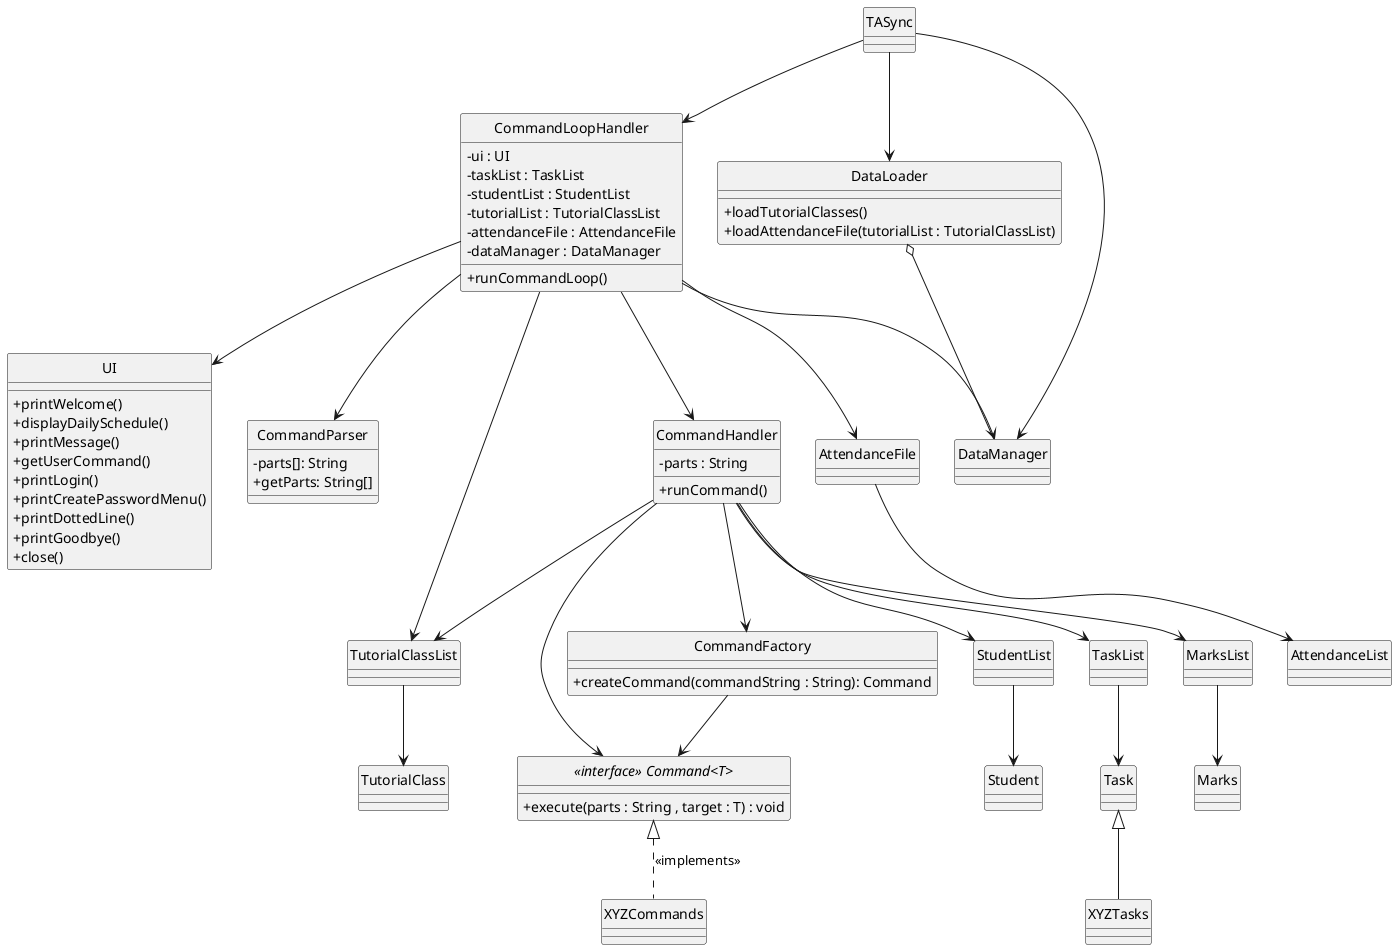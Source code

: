 @startuml
hide circle
skinparam classAttributeIconSize 0
class CommandHandler {
    - parts : String
    + runCommand()
}
class TASync {
}
class CommandFactory {
    + createCommand(commandString : String): Command
}
class UI {
    + printWelcome()
    + displayDailySchedule()
    + printMessage()
    + getUserCommand()
    + printLogin()
    + printCreatePasswordMenu()
    + printDottedLine()
    + printGoodbye()
    + close()
}
class CommandParser {
    - parts[]: String
    + getParts: String[]
}
class TutorialClassList {

}
class CommandLoopHandler {
    - ui : UI
    - taskList : TaskList
    - studentList : StudentList
    - tutorialList : TutorialClassList
    - attendanceFile : AttendanceFile
    - dataManager : DataManager
    + runCommandLoop()
}

class DataLoader{
    + loadTutorialClasses()
    + loadAttendanceFile(tutorialList : TutorialClassList)
}
class DataManager{

}

class XYZTasks

class XYZCommands


interface "<<interface>> Command<T>" {
    + execute(parts : String , target : T) : void
}

CommandLoopHandler --> UI
CommandLoopHandler --> AttendanceFile
CommandLoopHandler --> TutorialClassList
CommandLoopHandler --> CommandParser
CommandLoopHandler --> CommandHandler
CommandHandler --> CommandFactory
CommandFactory --> "<<interface>> Command<T>"
CommandHandler --> "<<interface>> Command<T>"
CommandHandler --> StudentList
CommandHandler --> TutorialClassList
CommandHandler --> TaskList
CommandHandler --> MarksList
CommandLoopHandler --> DataManager
TASync --> CommandLoopHandler
TASync --> DataLoader
TASync --> DataManager
DataLoader o-- DataManager


"<<interface>> Command<T>"  <|.. XYZCommands : <<implements>>



Task <|-- XYZTasks

TaskList --> Task
TutorialClassList --> TutorialClass
StudentList --> Student
MarksList --> Marks
AttendanceFile --> AttendanceList


@enduml